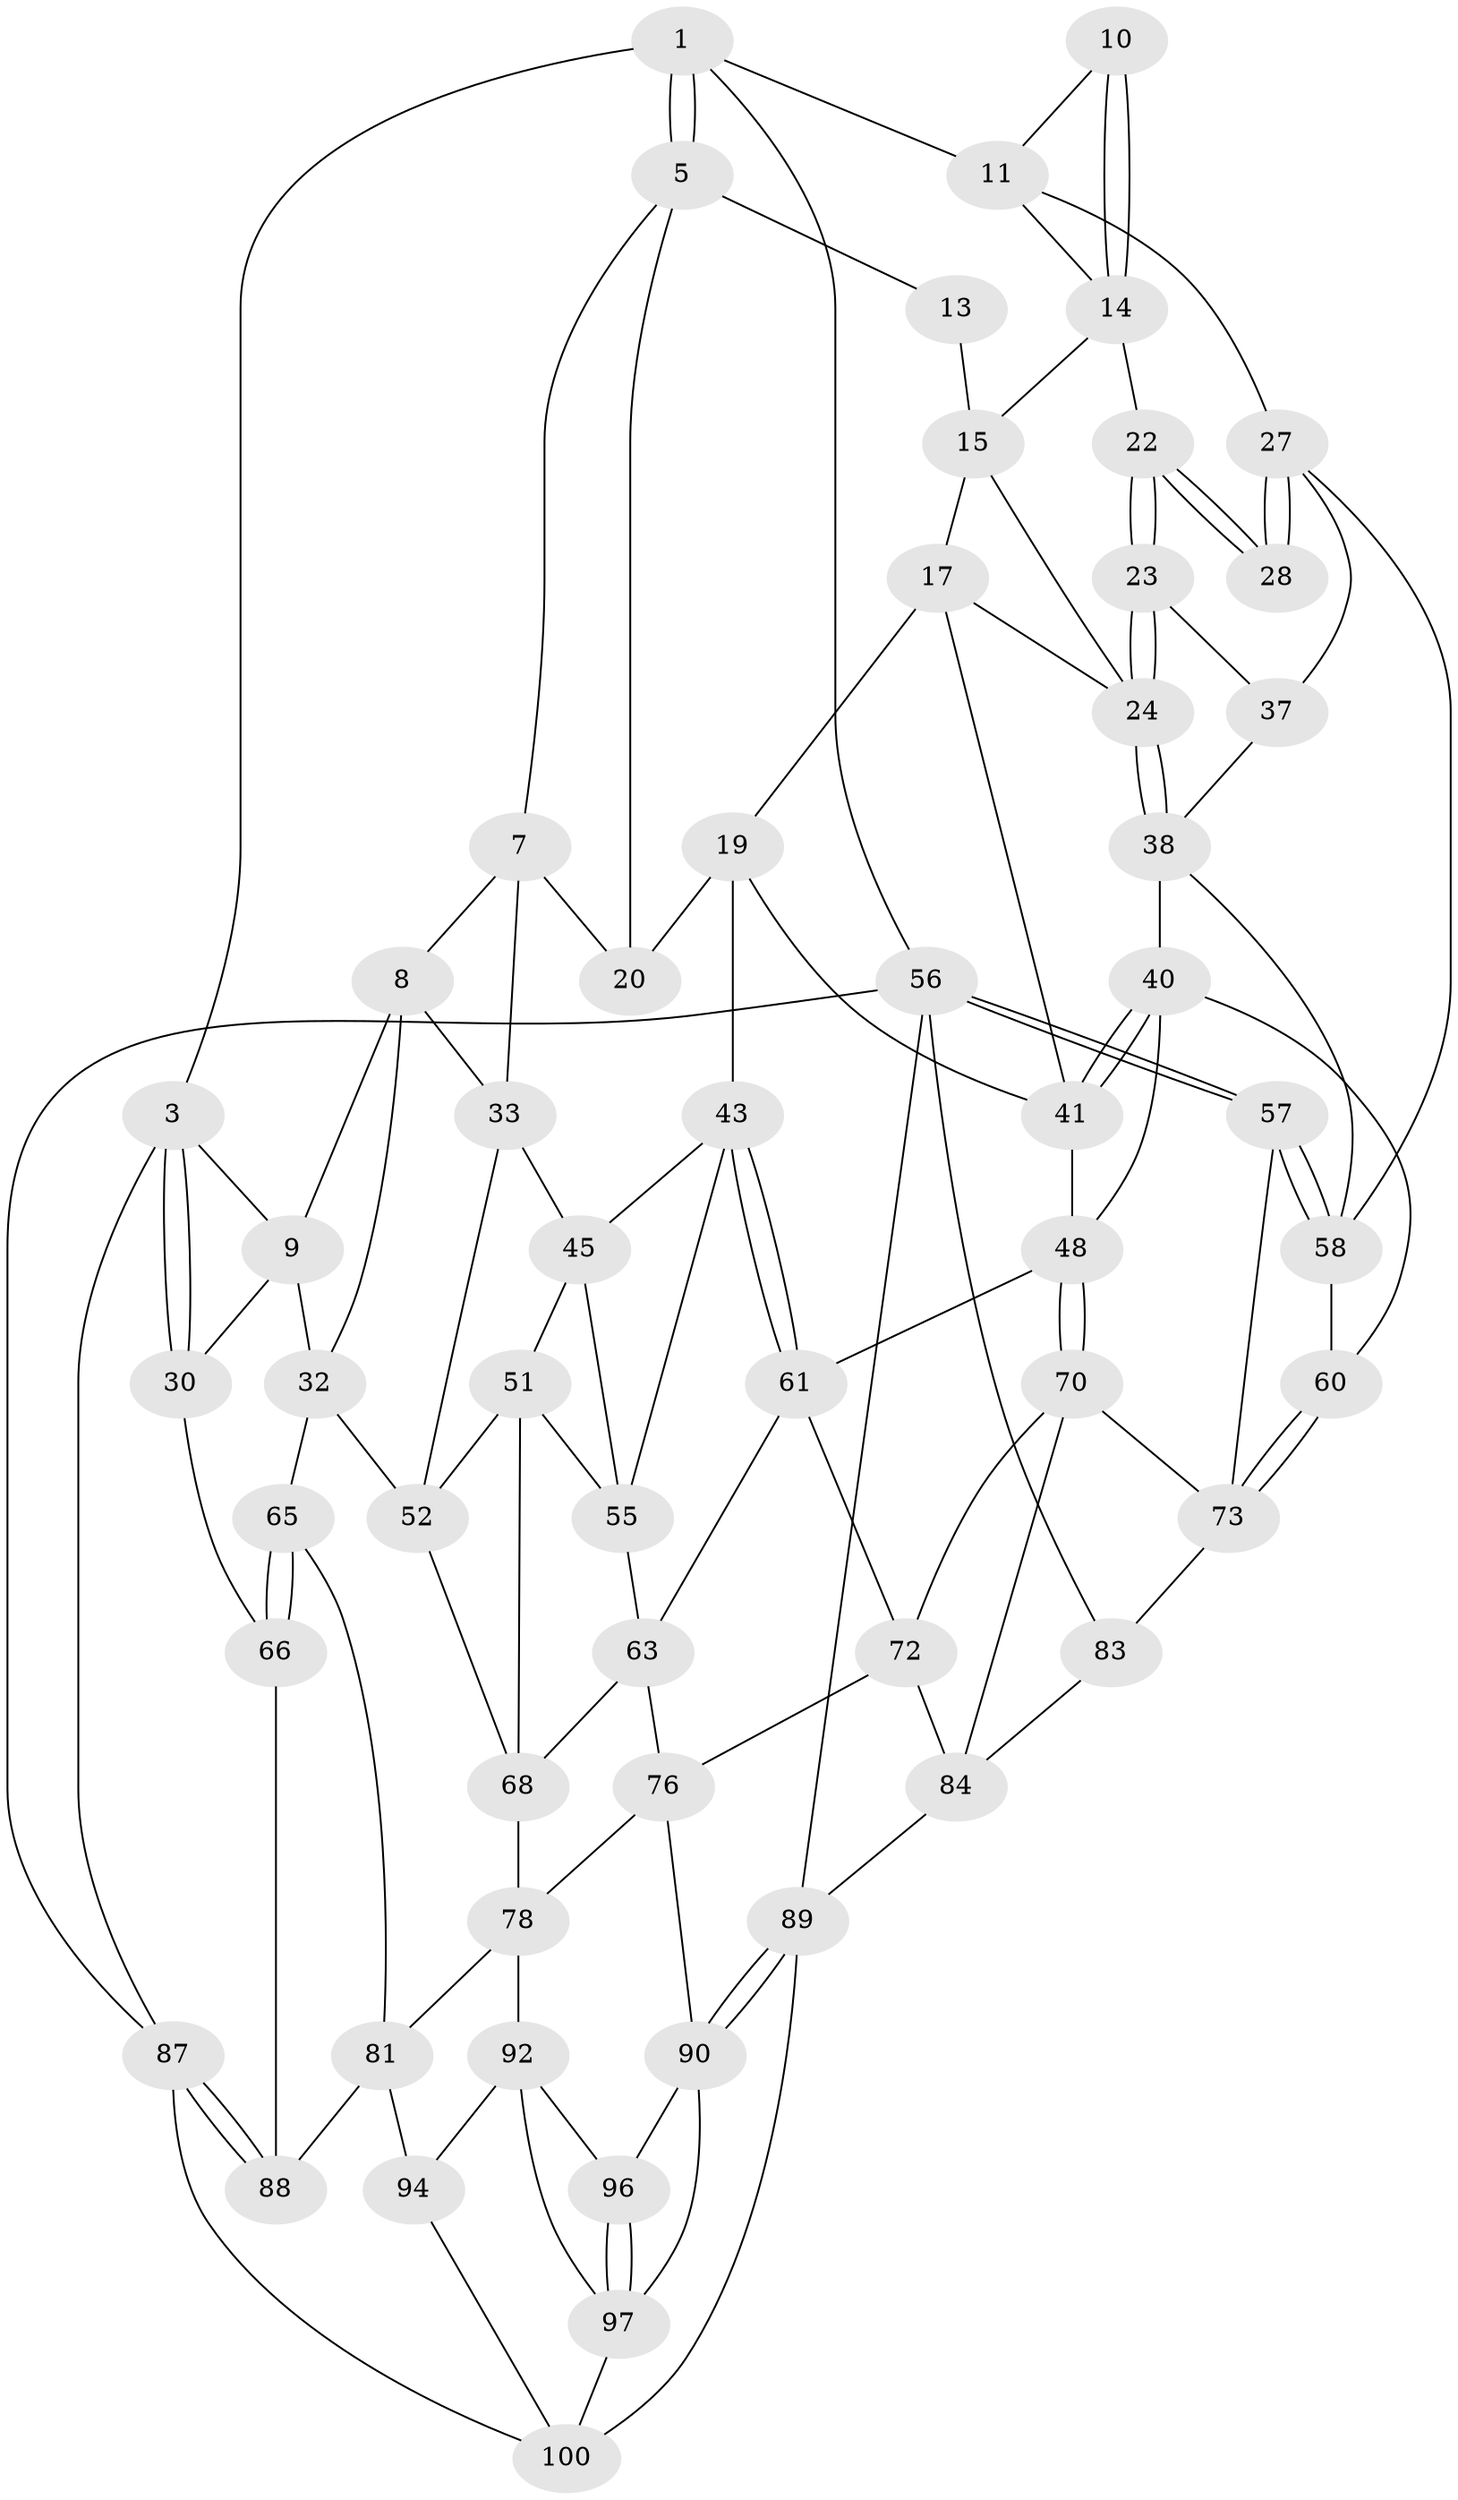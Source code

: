 // original degree distribution, {4: 0.18627450980392157, 6: 0.20588235294117646, 3: 0.0392156862745098, 5: 0.5686274509803921}
// Generated by graph-tools (version 1.1) at 2025/42/03/06/25 10:42:28]
// undirected, 58 vertices, 125 edges
graph export_dot {
graph [start="1"]
  node [color=gray90,style=filled];
  1 [pos="+0.6053071294069616+0",super="+2"];
  3 [pos="+0+0",super="+4"];
  5 [pos="+0.6155796939081756+0.04775454710949314",super="+6"];
  7 [pos="+0.3502003325984117+0.17966775123853013",super="+26"];
  8 [pos="+0.2894454171940569+0.1645890811695808",super="+31"];
  9 [pos="+0.27689909004383323+0.14808345992429636",super="+29"];
  10 [pos="+0.7572970377913064+0.12700690824046734"];
  11 [pos="+1+0.031629165460624234",super="+12"];
  13 [pos="+0.7305843868206778+0.12221875013103285"];
  14 [pos="+0.8329210967010309+0.2258796931830857",super="+21"];
  15 [pos="+0.7887659648516404+0.2491346099619748",super="+16"];
  17 [pos="+0.7117837859967474+0.2939442755125046",super="+18"];
  19 [pos="+0.6115814120347379+0.324600884389712",super="+42"];
  20 [pos="+0.5879085599813176+0.30689091506335414"];
  22 [pos="+0.8827257201645208+0.26877392292835933"];
  23 [pos="+0.8827354321628613+0.2703689596791831",super="+35"];
  24 [pos="+0.8543244883108049+0.3686849767095221",super="+25"];
  27 [pos="+1+0.007248704763226031",super="+36"];
  28 [pos="+1+0.2550224656633555"];
  30 [pos="+0+0.3166311769071028"];
  32 [pos="+0.13234873600227517+0.43408785676037354",super="+54"];
  33 [pos="+0.42540694614472163+0.40816699436830794",super="+34"];
  37 [pos="+0.9946056594330348+0.3839582449343926"];
  38 [pos="+0.8674831734205193+0.4331226894513994",super="+39"];
  40 [pos="+0.8206284386436313+0.4584699844581133",super="+47"];
  41 [pos="+0.7027417496897844+0.4141959048295564",super="+46"];
  43 [pos="+0.5692239658056915+0.5038923890535041",super="+44"];
  45 [pos="+0.4359115466204135+0.4236310210592946",super="+50"];
  48 [pos="+0.7625004501682803+0.5466807270011158",super="+49"];
  51 [pos="+0.4160485984307681+0.5595249304254327",super="+67"];
  52 [pos="+0.3350230978828044+0.5290561725766469",super="+53"];
  55 [pos="+0.5216375044282113+0.5347084337724792",super="+64"];
  56 [pos="+1+1",super="+101"];
  57 [pos="+1+0.8142314838535987"];
  58 [pos="+1+0.5988992304737553",super="+59"];
  60 [pos="+0.8889770525893599+0.6507974758109029"];
  61 [pos="+0.6429612178762056+0.5870772490248868",super="+62"];
  63 [pos="+0.5759970093948799+0.6244993641787563",super="+74"];
  65 [pos="+0.14547861902667336+0.6472186969999097",super="+82"];
  66 [pos="+0+0.6087941344516613",super="+86"];
  68 [pos="+0.4476154631812809+0.6453218967135711",super="+69"];
  70 [pos="+0.8155310070569007+0.6821864667771865",super="+71"];
  72 [pos="+0.6590396837754399+0.6693234494731727",super="+75"];
  73 [pos="+0.8868115706126539+0.653540039532647",super="+79"];
  76 [pos="+0.5734697298766229+0.7617663435684348",super="+77"];
  78 [pos="+0.36464922026603536+0.7708174960471675",super="+80"];
  81 [pos="+0.20645020764965025+0.7622150129360998",super="+91"];
  83 [pos="+0.891946691356851+0.8552512427270413"];
  84 [pos="+0.8021339834086906+0.750017754845857",super="+85"];
  87 [pos="+0+1"];
  88 [pos="+0+1"];
  89 [pos="+0.6282472509148523+0.9483689289934086",super="+99"];
  90 [pos="+0.4633439034997799+0.8835950487514637",super="+95"];
  92 [pos="+0.3061281283933026+0.8415313588371841",super="+93"];
  94 [pos="+0.16466750321019114+1"];
  96 [pos="+0.38848287198166137+0.9220636464704853"];
  97 [pos="+0.37185544126023684+0.9875555928976661",super="+98"];
  100 [pos="+0.39776513402612257+1",super="+102"];
  1 -- 5;
  1 -- 5;
  1 -- 56;
  1 -- 11;
  1 -- 3;
  3 -- 30;
  3 -- 30;
  3 -- 87;
  3 -- 9;
  5 -- 13;
  5 -- 20;
  5 -- 7;
  7 -- 8;
  7 -- 33;
  7 -- 20;
  8 -- 9;
  8 -- 32;
  8 -- 33;
  9 -- 32;
  9 -- 30;
  10 -- 11;
  10 -- 14;
  10 -- 14;
  11 -- 27;
  11 -- 14;
  13 -- 15;
  14 -- 15;
  14 -- 22;
  15 -- 17;
  15 -- 24;
  17 -- 24;
  17 -- 19;
  17 -- 41;
  19 -- 20;
  19 -- 41;
  19 -- 43;
  22 -- 23;
  22 -- 23;
  22 -- 28;
  22 -- 28;
  23 -- 24;
  23 -- 24;
  23 -- 37;
  24 -- 38;
  24 -- 38;
  27 -- 28;
  27 -- 28;
  27 -- 58;
  27 -- 37;
  30 -- 66;
  32 -- 65;
  32 -- 52;
  33 -- 45;
  33 -- 52;
  37 -- 38;
  38 -- 40;
  38 -- 58;
  40 -- 41;
  40 -- 41;
  40 -- 48;
  40 -- 60;
  41 -- 48;
  43 -- 61;
  43 -- 61;
  43 -- 45;
  43 -- 55;
  45 -- 51;
  45 -- 55;
  48 -- 70;
  48 -- 70;
  48 -- 61;
  51 -- 52;
  51 -- 68;
  51 -- 55;
  52 -- 68;
  55 -- 63;
  56 -- 57;
  56 -- 57;
  56 -- 87;
  56 -- 89;
  56 -- 83;
  57 -- 58;
  57 -- 58;
  57 -- 73;
  58 -- 60;
  60 -- 73;
  60 -- 73;
  61 -- 72;
  61 -- 63;
  63 -- 68;
  63 -- 76;
  65 -- 66 [weight=2];
  65 -- 66;
  65 -- 81;
  66 -- 88;
  68 -- 78;
  70 -- 73;
  70 -- 72;
  70 -- 84;
  72 -- 76;
  72 -- 84;
  73 -- 83;
  76 -- 90;
  76 -- 78;
  78 -- 81;
  78 -- 92;
  81 -- 88;
  81 -- 94;
  83 -- 84;
  84 -- 89;
  87 -- 88;
  87 -- 88;
  87 -- 100;
  89 -- 90;
  89 -- 90;
  89 -- 100;
  90 -- 96;
  90 -- 97;
  92 -- 96;
  92 -- 97;
  92 -- 94;
  94 -- 100;
  96 -- 97;
  96 -- 97;
  97 -- 100;
}
